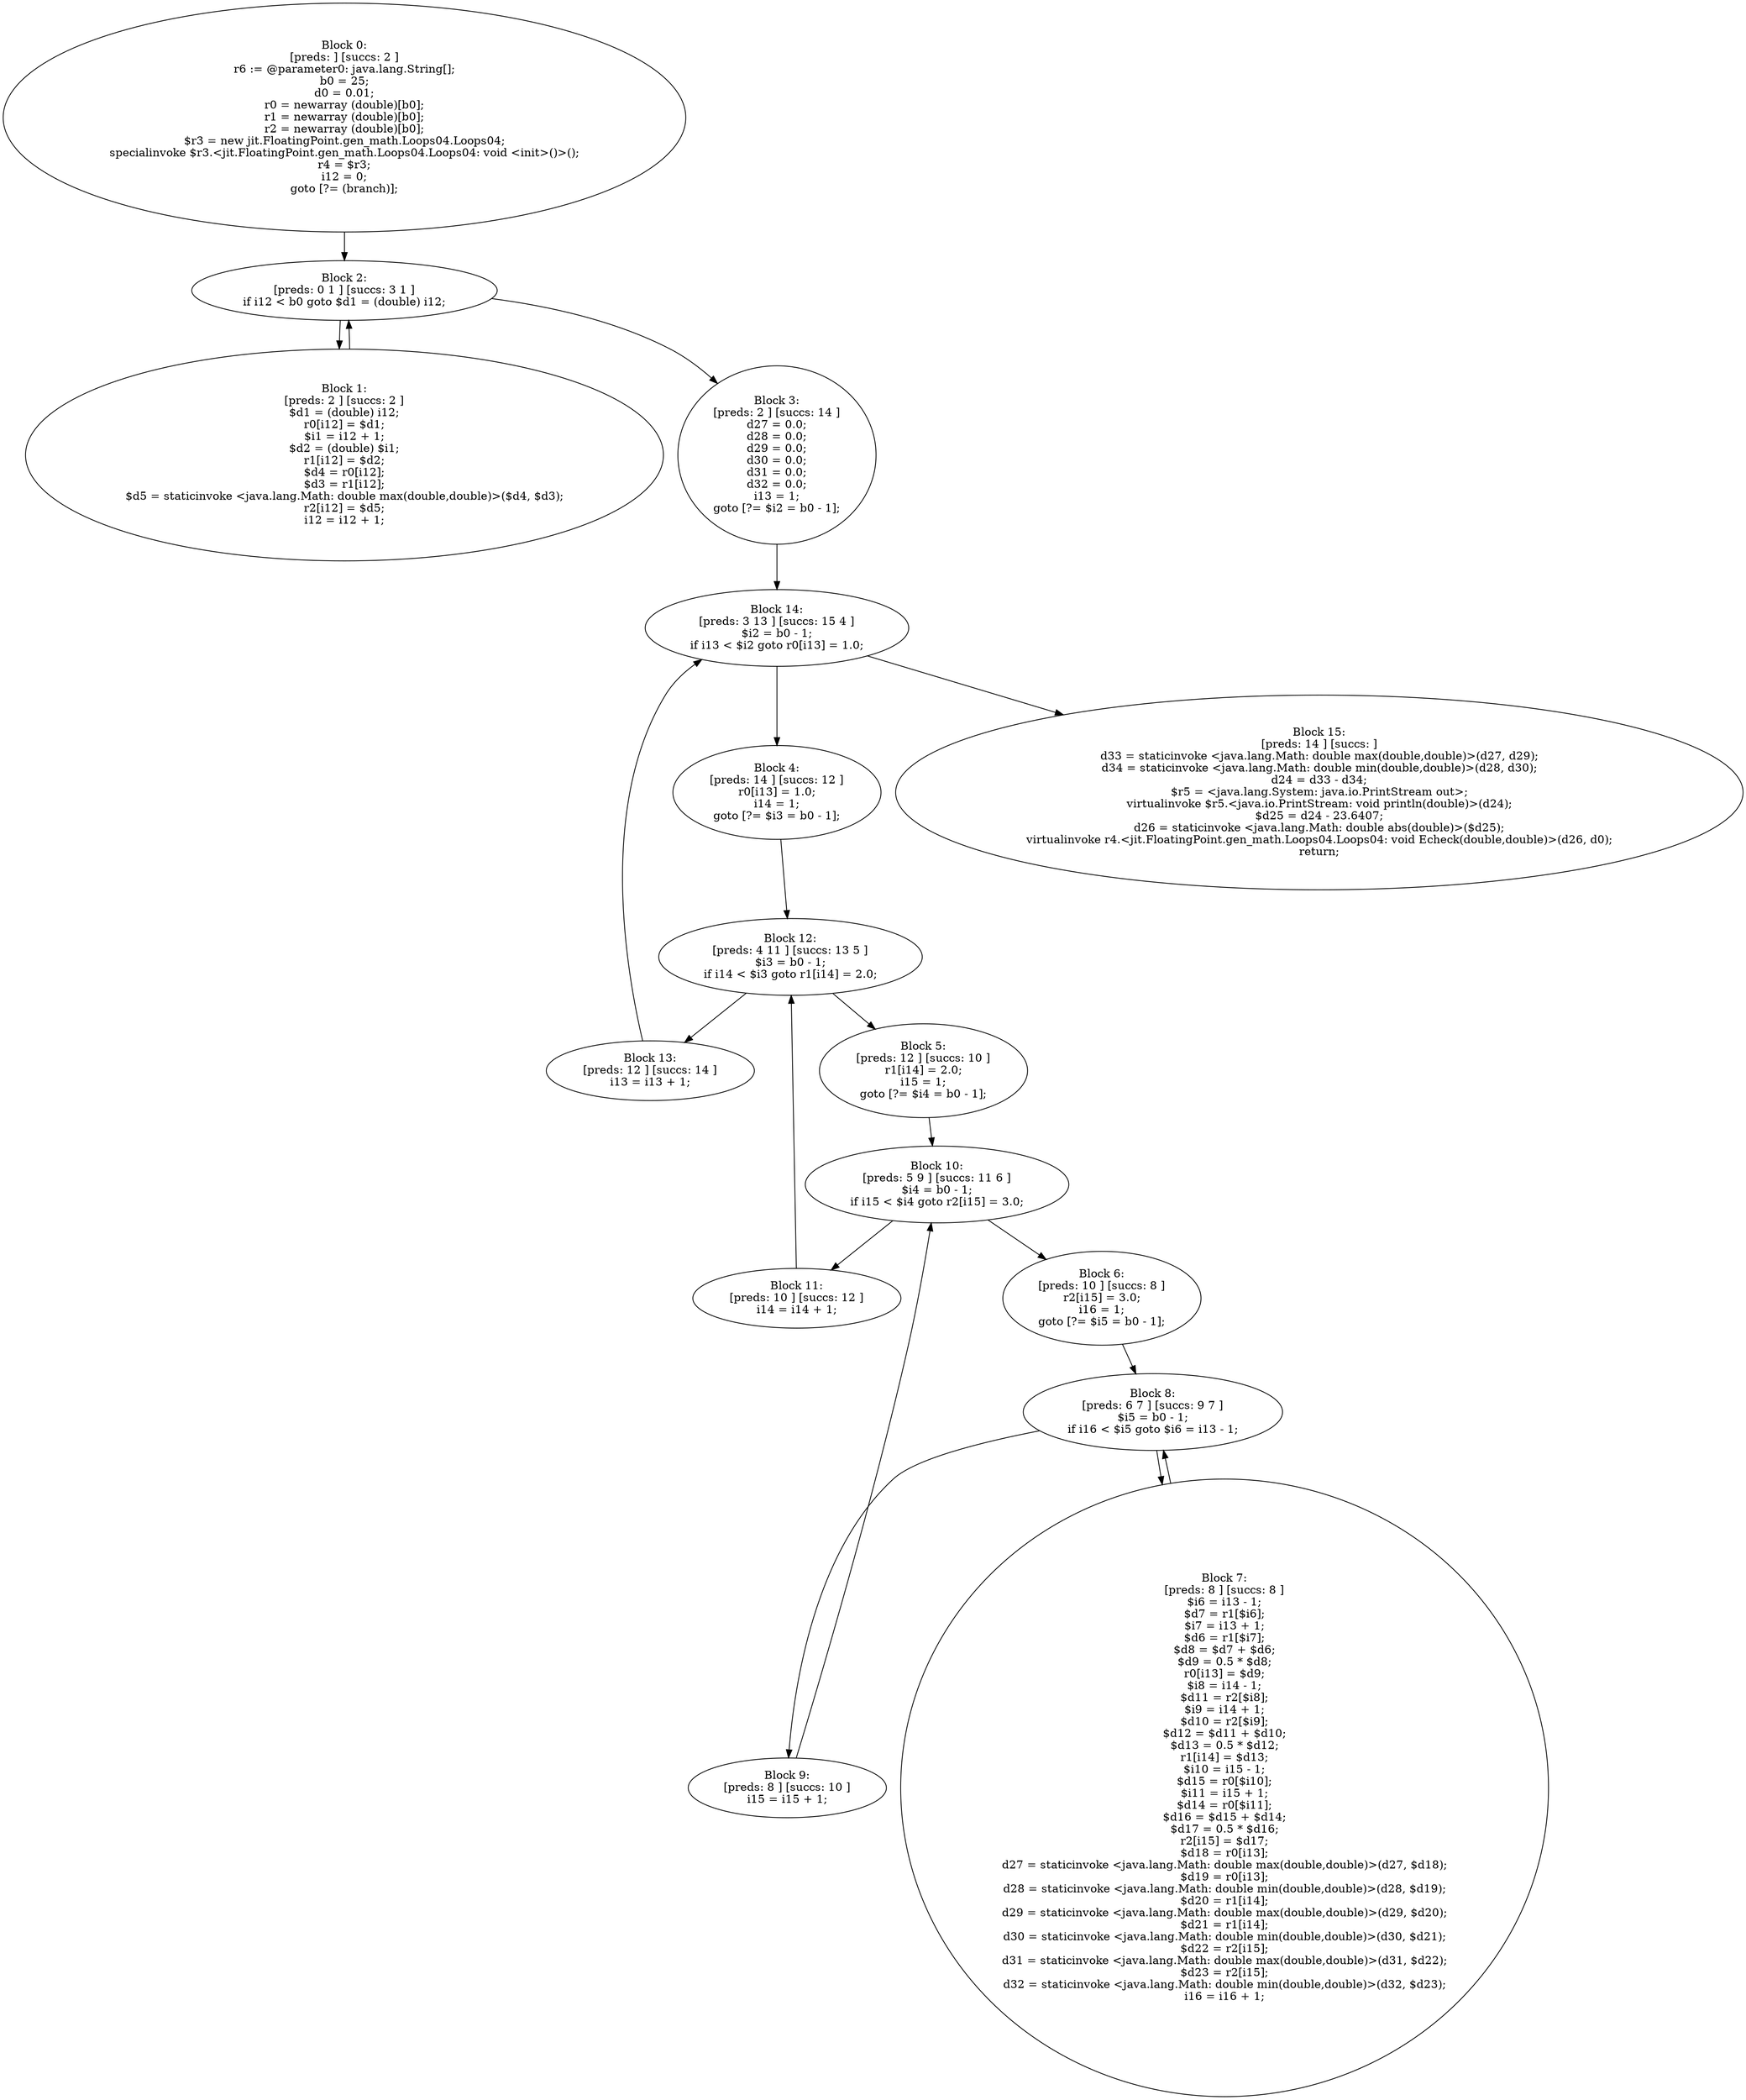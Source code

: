 digraph "unitGraph" {
    "Block 0:
[preds: ] [succs: 2 ]
r6 := @parameter0: java.lang.String[];
b0 = 25;
d0 = 0.01;
r0 = newarray (double)[b0];
r1 = newarray (double)[b0];
r2 = newarray (double)[b0];
$r3 = new jit.FloatingPoint.gen_math.Loops04.Loops04;
specialinvoke $r3.<jit.FloatingPoint.gen_math.Loops04.Loops04: void <init>()>();
r4 = $r3;
i12 = 0;
goto [?= (branch)];
"
    "Block 1:
[preds: 2 ] [succs: 2 ]
$d1 = (double) i12;
r0[i12] = $d1;
$i1 = i12 + 1;
$d2 = (double) $i1;
r1[i12] = $d2;
$d4 = r0[i12];
$d3 = r1[i12];
$d5 = staticinvoke <java.lang.Math: double max(double,double)>($d4, $d3);
r2[i12] = $d5;
i12 = i12 + 1;
"
    "Block 2:
[preds: 0 1 ] [succs: 3 1 ]
if i12 < b0 goto $d1 = (double) i12;
"
    "Block 3:
[preds: 2 ] [succs: 14 ]
d27 = 0.0;
d28 = 0.0;
d29 = 0.0;
d30 = 0.0;
d31 = 0.0;
d32 = 0.0;
i13 = 1;
goto [?= $i2 = b0 - 1];
"
    "Block 4:
[preds: 14 ] [succs: 12 ]
r0[i13] = 1.0;
i14 = 1;
goto [?= $i3 = b0 - 1];
"
    "Block 5:
[preds: 12 ] [succs: 10 ]
r1[i14] = 2.0;
i15 = 1;
goto [?= $i4 = b0 - 1];
"
    "Block 6:
[preds: 10 ] [succs: 8 ]
r2[i15] = 3.0;
i16 = 1;
goto [?= $i5 = b0 - 1];
"
    "Block 7:
[preds: 8 ] [succs: 8 ]
$i6 = i13 - 1;
$d7 = r1[$i6];
$i7 = i13 + 1;
$d6 = r1[$i7];
$d8 = $d7 + $d6;
$d9 = 0.5 * $d8;
r0[i13] = $d9;
$i8 = i14 - 1;
$d11 = r2[$i8];
$i9 = i14 + 1;
$d10 = r2[$i9];
$d12 = $d11 + $d10;
$d13 = 0.5 * $d12;
r1[i14] = $d13;
$i10 = i15 - 1;
$d15 = r0[$i10];
$i11 = i15 + 1;
$d14 = r0[$i11];
$d16 = $d15 + $d14;
$d17 = 0.5 * $d16;
r2[i15] = $d17;
$d18 = r0[i13];
d27 = staticinvoke <java.lang.Math: double max(double,double)>(d27, $d18);
$d19 = r0[i13];
d28 = staticinvoke <java.lang.Math: double min(double,double)>(d28, $d19);
$d20 = r1[i14];
d29 = staticinvoke <java.lang.Math: double max(double,double)>(d29, $d20);
$d21 = r1[i14];
d30 = staticinvoke <java.lang.Math: double min(double,double)>(d30, $d21);
$d22 = r2[i15];
d31 = staticinvoke <java.lang.Math: double max(double,double)>(d31, $d22);
$d23 = r2[i15];
d32 = staticinvoke <java.lang.Math: double min(double,double)>(d32, $d23);
i16 = i16 + 1;
"
    "Block 8:
[preds: 6 7 ] [succs: 9 7 ]
$i5 = b0 - 1;
if i16 < $i5 goto $i6 = i13 - 1;
"
    "Block 9:
[preds: 8 ] [succs: 10 ]
i15 = i15 + 1;
"
    "Block 10:
[preds: 5 9 ] [succs: 11 6 ]
$i4 = b0 - 1;
if i15 < $i4 goto r2[i15] = 3.0;
"
    "Block 11:
[preds: 10 ] [succs: 12 ]
i14 = i14 + 1;
"
    "Block 12:
[preds: 4 11 ] [succs: 13 5 ]
$i3 = b0 - 1;
if i14 < $i3 goto r1[i14] = 2.0;
"
    "Block 13:
[preds: 12 ] [succs: 14 ]
i13 = i13 + 1;
"
    "Block 14:
[preds: 3 13 ] [succs: 15 4 ]
$i2 = b0 - 1;
if i13 < $i2 goto r0[i13] = 1.0;
"
    "Block 15:
[preds: 14 ] [succs: ]
d33 = staticinvoke <java.lang.Math: double max(double,double)>(d27, d29);
d34 = staticinvoke <java.lang.Math: double min(double,double)>(d28, d30);
d24 = d33 - d34;
$r5 = <java.lang.System: java.io.PrintStream out>;
virtualinvoke $r5.<java.io.PrintStream: void println(double)>(d24);
$d25 = d24 - 23.6407;
d26 = staticinvoke <java.lang.Math: double abs(double)>($d25);
virtualinvoke r4.<jit.FloatingPoint.gen_math.Loops04.Loops04: void Echeck(double,double)>(d26, d0);
return;
"
    "Block 0:
[preds: ] [succs: 2 ]
r6 := @parameter0: java.lang.String[];
b0 = 25;
d0 = 0.01;
r0 = newarray (double)[b0];
r1 = newarray (double)[b0];
r2 = newarray (double)[b0];
$r3 = new jit.FloatingPoint.gen_math.Loops04.Loops04;
specialinvoke $r3.<jit.FloatingPoint.gen_math.Loops04.Loops04: void <init>()>();
r4 = $r3;
i12 = 0;
goto [?= (branch)];
"->"Block 2:
[preds: 0 1 ] [succs: 3 1 ]
if i12 < b0 goto $d1 = (double) i12;
";
    "Block 1:
[preds: 2 ] [succs: 2 ]
$d1 = (double) i12;
r0[i12] = $d1;
$i1 = i12 + 1;
$d2 = (double) $i1;
r1[i12] = $d2;
$d4 = r0[i12];
$d3 = r1[i12];
$d5 = staticinvoke <java.lang.Math: double max(double,double)>($d4, $d3);
r2[i12] = $d5;
i12 = i12 + 1;
"->"Block 2:
[preds: 0 1 ] [succs: 3 1 ]
if i12 < b0 goto $d1 = (double) i12;
";
    "Block 2:
[preds: 0 1 ] [succs: 3 1 ]
if i12 < b0 goto $d1 = (double) i12;
"->"Block 3:
[preds: 2 ] [succs: 14 ]
d27 = 0.0;
d28 = 0.0;
d29 = 0.0;
d30 = 0.0;
d31 = 0.0;
d32 = 0.0;
i13 = 1;
goto [?= $i2 = b0 - 1];
";
    "Block 2:
[preds: 0 1 ] [succs: 3 1 ]
if i12 < b0 goto $d1 = (double) i12;
"->"Block 1:
[preds: 2 ] [succs: 2 ]
$d1 = (double) i12;
r0[i12] = $d1;
$i1 = i12 + 1;
$d2 = (double) $i1;
r1[i12] = $d2;
$d4 = r0[i12];
$d3 = r1[i12];
$d5 = staticinvoke <java.lang.Math: double max(double,double)>($d4, $d3);
r2[i12] = $d5;
i12 = i12 + 1;
";
    "Block 3:
[preds: 2 ] [succs: 14 ]
d27 = 0.0;
d28 = 0.0;
d29 = 0.0;
d30 = 0.0;
d31 = 0.0;
d32 = 0.0;
i13 = 1;
goto [?= $i2 = b0 - 1];
"->"Block 14:
[preds: 3 13 ] [succs: 15 4 ]
$i2 = b0 - 1;
if i13 < $i2 goto r0[i13] = 1.0;
";
    "Block 4:
[preds: 14 ] [succs: 12 ]
r0[i13] = 1.0;
i14 = 1;
goto [?= $i3 = b0 - 1];
"->"Block 12:
[preds: 4 11 ] [succs: 13 5 ]
$i3 = b0 - 1;
if i14 < $i3 goto r1[i14] = 2.0;
";
    "Block 5:
[preds: 12 ] [succs: 10 ]
r1[i14] = 2.0;
i15 = 1;
goto [?= $i4 = b0 - 1];
"->"Block 10:
[preds: 5 9 ] [succs: 11 6 ]
$i4 = b0 - 1;
if i15 < $i4 goto r2[i15] = 3.0;
";
    "Block 6:
[preds: 10 ] [succs: 8 ]
r2[i15] = 3.0;
i16 = 1;
goto [?= $i5 = b0 - 1];
"->"Block 8:
[preds: 6 7 ] [succs: 9 7 ]
$i5 = b0 - 1;
if i16 < $i5 goto $i6 = i13 - 1;
";
    "Block 7:
[preds: 8 ] [succs: 8 ]
$i6 = i13 - 1;
$d7 = r1[$i6];
$i7 = i13 + 1;
$d6 = r1[$i7];
$d8 = $d7 + $d6;
$d9 = 0.5 * $d8;
r0[i13] = $d9;
$i8 = i14 - 1;
$d11 = r2[$i8];
$i9 = i14 + 1;
$d10 = r2[$i9];
$d12 = $d11 + $d10;
$d13 = 0.5 * $d12;
r1[i14] = $d13;
$i10 = i15 - 1;
$d15 = r0[$i10];
$i11 = i15 + 1;
$d14 = r0[$i11];
$d16 = $d15 + $d14;
$d17 = 0.5 * $d16;
r2[i15] = $d17;
$d18 = r0[i13];
d27 = staticinvoke <java.lang.Math: double max(double,double)>(d27, $d18);
$d19 = r0[i13];
d28 = staticinvoke <java.lang.Math: double min(double,double)>(d28, $d19);
$d20 = r1[i14];
d29 = staticinvoke <java.lang.Math: double max(double,double)>(d29, $d20);
$d21 = r1[i14];
d30 = staticinvoke <java.lang.Math: double min(double,double)>(d30, $d21);
$d22 = r2[i15];
d31 = staticinvoke <java.lang.Math: double max(double,double)>(d31, $d22);
$d23 = r2[i15];
d32 = staticinvoke <java.lang.Math: double min(double,double)>(d32, $d23);
i16 = i16 + 1;
"->"Block 8:
[preds: 6 7 ] [succs: 9 7 ]
$i5 = b0 - 1;
if i16 < $i5 goto $i6 = i13 - 1;
";
    "Block 8:
[preds: 6 7 ] [succs: 9 7 ]
$i5 = b0 - 1;
if i16 < $i5 goto $i6 = i13 - 1;
"->"Block 9:
[preds: 8 ] [succs: 10 ]
i15 = i15 + 1;
";
    "Block 8:
[preds: 6 7 ] [succs: 9 7 ]
$i5 = b0 - 1;
if i16 < $i5 goto $i6 = i13 - 1;
"->"Block 7:
[preds: 8 ] [succs: 8 ]
$i6 = i13 - 1;
$d7 = r1[$i6];
$i7 = i13 + 1;
$d6 = r1[$i7];
$d8 = $d7 + $d6;
$d9 = 0.5 * $d8;
r0[i13] = $d9;
$i8 = i14 - 1;
$d11 = r2[$i8];
$i9 = i14 + 1;
$d10 = r2[$i9];
$d12 = $d11 + $d10;
$d13 = 0.5 * $d12;
r1[i14] = $d13;
$i10 = i15 - 1;
$d15 = r0[$i10];
$i11 = i15 + 1;
$d14 = r0[$i11];
$d16 = $d15 + $d14;
$d17 = 0.5 * $d16;
r2[i15] = $d17;
$d18 = r0[i13];
d27 = staticinvoke <java.lang.Math: double max(double,double)>(d27, $d18);
$d19 = r0[i13];
d28 = staticinvoke <java.lang.Math: double min(double,double)>(d28, $d19);
$d20 = r1[i14];
d29 = staticinvoke <java.lang.Math: double max(double,double)>(d29, $d20);
$d21 = r1[i14];
d30 = staticinvoke <java.lang.Math: double min(double,double)>(d30, $d21);
$d22 = r2[i15];
d31 = staticinvoke <java.lang.Math: double max(double,double)>(d31, $d22);
$d23 = r2[i15];
d32 = staticinvoke <java.lang.Math: double min(double,double)>(d32, $d23);
i16 = i16 + 1;
";
    "Block 9:
[preds: 8 ] [succs: 10 ]
i15 = i15 + 1;
"->"Block 10:
[preds: 5 9 ] [succs: 11 6 ]
$i4 = b0 - 1;
if i15 < $i4 goto r2[i15] = 3.0;
";
    "Block 10:
[preds: 5 9 ] [succs: 11 6 ]
$i4 = b0 - 1;
if i15 < $i4 goto r2[i15] = 3.0;
"->"Block 11:
[preds: 10 ] [succs: 12 ]
i14 = i14 + 1;
";
    "Block 10:
[preds: 5 9 ] [succs: 11 6 ]
$i4 = b0 - 1;
if i15 < $i4 goto r2[i15] = 3.0;
"->"Block 6:
[preds: 10 ] [succs: 8 ]
r2[i15] = 3.0;
i16 = 1;
goto [?= $i5 = b0 - 1];
";
    "Block 11:
[preds: 10 ] [succs: 12 ]
i14 = i14 + 1;
"->"Block 12:
[preds: 4 11 ] [succs: 13 5 ]
$i3 = b0 - 1;
if i14 < $i3 goto r1[i14] = 2.0;
";
    "Block 12:
[preds: 4 11 ] [succs: 13 5 ]
$i3 = b0 - 1;
if i14 < $i3 goto r1[i14] = 2.0;
"->"Block 13:
[preds: 12 ] [succs: 14 ]
i13 = i13 + 1;
";
    "Block 12:
[preds: 4 11 ] [succs: 13 5 ]
$i3 = b0 - 1;
if i14 < $i3 goto r1[i14] = 2.0;
"->"Block 5:
[preds: 12 ] [succs: 10 ]
r1[i14] = 2.0;
i15 = 1;
goto [?= $i4 = b0 - 1];
";
    "Block 13:
[preds: 12 ] [succs: 14 ]
i13 = i13 + 1;
"->"Block 14:
[preds: 3 13 ] [succs: 15 4 ]
$i2 = b0 - 1;
if i13 < $i2 goto r0[i13] = 1.0;
";
    "Block 14:
[preds: 3 13 ] [succs: 15 4 ]
$i2 = b0 - 1;
if i13 < $i2 goto r0[i13] = 1.0;
"->"Block 15:
[preds: 14 ] [succs: ]
d33 = staticinvoke <java.lang.Math: double max(double,double)>(d27, d29);
d34 = staticinvoke <java.lang.Math: double min(double,double)>(d28, d30);
d24 = d33 - d34;
$r5 = <java.lang.System: java.io.PrintStream out>;
virtualinvoke $r5.<java.io.PrintStream: void println(double)>(d24);
$d25 = d24 - 23.6407;
d26 = staticinvoke <java.lang.Math: double abs(double)>($d25);
virtualinvoke r4.<jit.FloatingPoint.gen_math.Loops04.Loops04: void Echeck(double,double)>(d26, d0);
return;
";
    "Block 14:
[preds: 3 13 ] [succs: 15 4 ]
$i2 = b0 - 1;
if i13 < $i2 goto r0[i13] = 1.0;
"->"Block 4:
[preds: 14 ] [succs: 12 ]
r0[i13] = 1.0;
i14 = 1;
goto [?= $i3 = b0 - 1];
";
}
